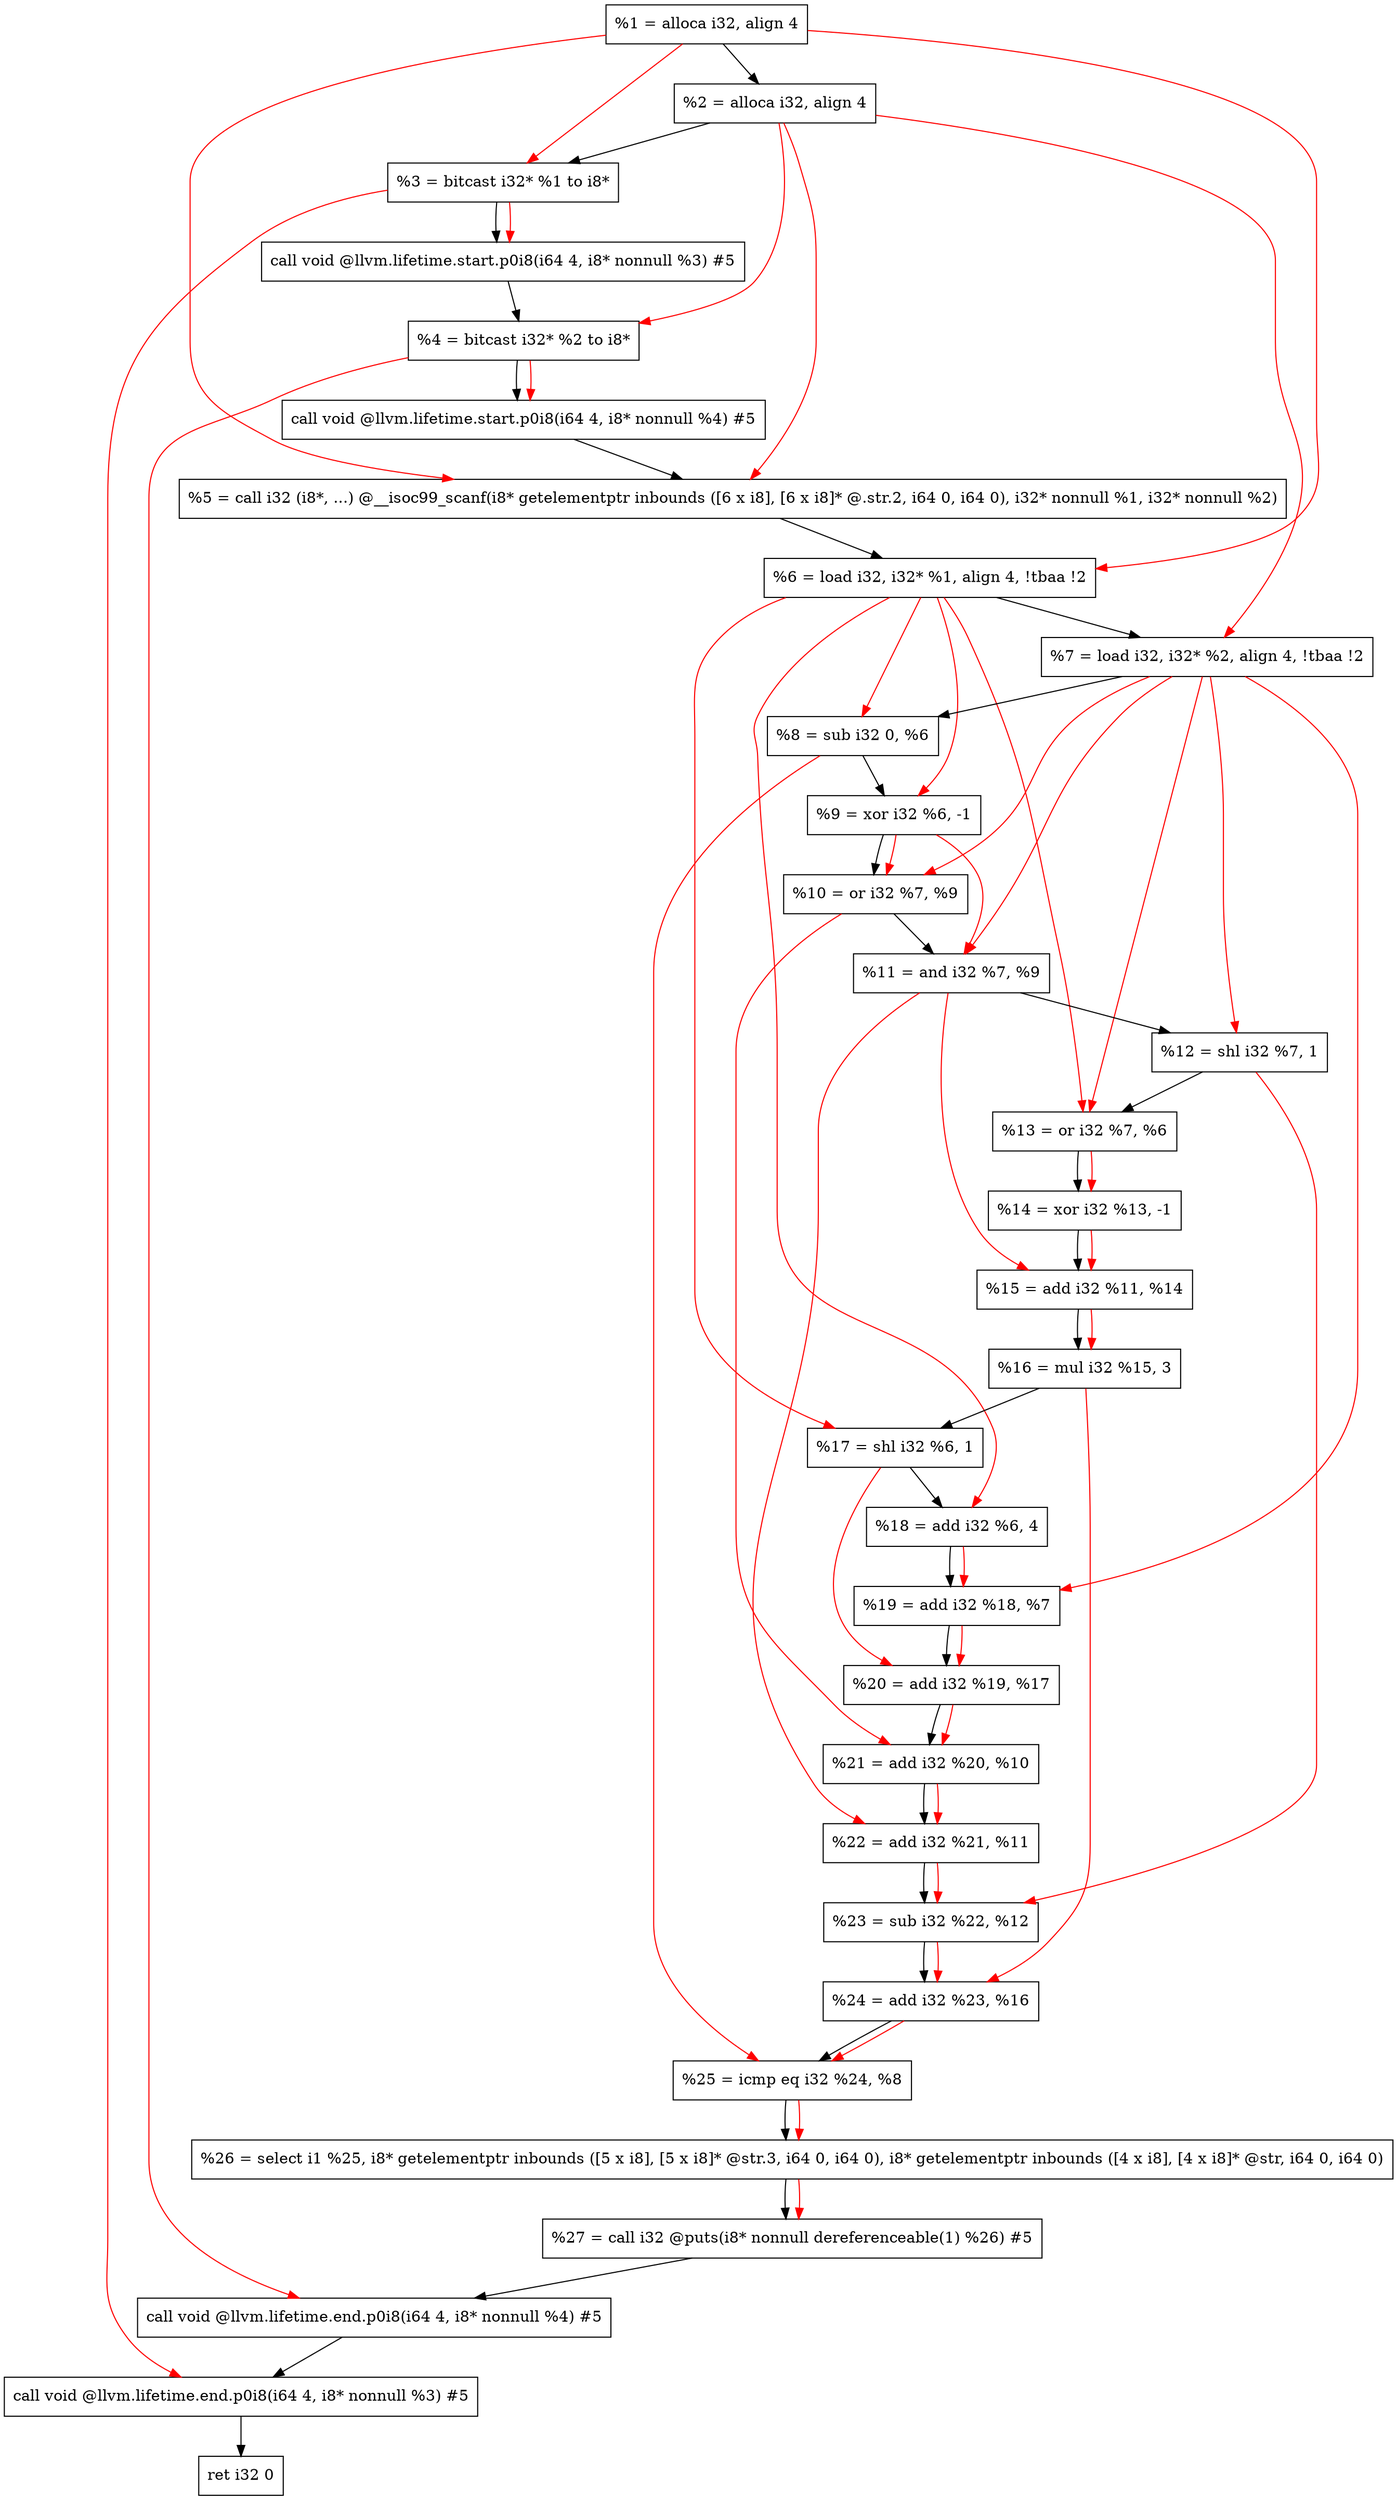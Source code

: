 digraph "DFG for'main' function" {
	Node0x1df7968[shape=record, label="  %1 = alloca i32, align 4"];
	Node0x1df79e8[shape=record, label="  %2 = alloca i32, align 4"];
	Node0x1df7a78[shape=record, label="  %3 = bitcast i32* %1 to i8*"];
	Node0x1df7ed8[shape=record, label="  call void @llvm.lifetime.start.p0i8(i64 4, i8* nonnull %3) #5"];
	Node0x1df7fb8[shape=record, label="  %4 = bitcast i32* %2 to i8*"];
	Node0x1df80d8[shape=record, label="  call void @llvm.lifetime.start.p0i8(i64 4, i8* nonnull %4) #5"];
	Node0x1df8310[shape=record, label="  %5 = call i32 (i8*, ...) @__isoc99_scanf(i8* getelementptr inbounds ([6 x i8], [6 x i8]* @.str.2, i64 0, i64 0), i32* nonnull %1, i32* nonnull %2)"];
	Node0x1df83c8[shape=record, label="  %6 = load i32, i32* %1, align 4, !tbaa !2"];
	Node0x1df9338[shape=record, label="  %7 = load i32, i32* %2, align 4, !tbaa !2"];
	Node0x1df99c0[shape=record, label="  %8 = sub i32 0, %6"];
	Node0x1df9a30[shape=record, label="  %9 = xor i32 %6, -1"];
	Node0x1df9aa0[shape=record, label="  %10 = or i32 %7, %9"];
	Node0x1df9b10[shape=record, label="  %11 = and i32 %7, %9"];
	Node0x1df9b80[shape=record, label="  %12 = shl i32 %7, 1"];
	Node0x1df9bf0[shape=record, label="  %13 = or i32 %7, %6"];
	Node0x1df9c60[shape=record, label="  %14 = xor i32 %13, -1"];
	Node0x1df9cd0[shape=record, label="  %15 = add i32 %11, %14"];
	Node0x1df9d40[shape=record, label="  %16 = mul i32 %15, 3"];
	Node0x1df9db0[shape=record, label="  %17 = shl i32 %6, 1"];
	Node0x1df9e20[shape=record, label="  %18 = add i32 %6, 4"];
	Node0x1df9e90[shape=record, label="  %19 = add i32 %18, %7"];
	Node0x1df9f00[shape=record, label="  %20 = add i32 %19, %17"];
	Node0x1df9f70[shape=record, label="  %21 = add i32 %20, %10"];
	Node0x1df9fe0[shape=record, label="  %22 = add i32 %21, %11"];
	Node0x1dfa050[shape=record, label="  %23 = sub i32 %22, %12"];
	Node0x1dfa0c0[shape=record, label="  %24 = add i32 %23, %16"];
	Node0x1dfa130[shape=record, label="  %25 = icmp eq i32 %24, %8"];
	Node0x1d989d8[shape=record, label="  %26 = select i1 %25, i8* getelementptr inbounds ([5 x i8], [5 x i8]* @str.3, i64 0, i64 0), i8* getelementptr inbounds ([4 x i8], [4 x i8]* @str, i64 0, i64 0)"];
	Node0x1dfa1c0[shape=record, label="  %27 = call i32 @puts(i8* nonnull dereferenceable(1) %26) #5"];
	Node0x1dfa418[shape=record, label="  call void @llvm.lifetime.end.p0i8(i64 4, i8* nonnull %4) #5"];
	Node0x1dfa578[shape=record, label="  call void @llvm.lifetime.end.p0i8(i64 4, i8* nonnull %3) #5"];
	Node0x1dfa638[shape=record, label="  ret i32 0"];
	Node0x1df7968 -> Node0x1df79e8;
	Node0x1df79e8 -> Node0x1df7a78;
	Node0x1df7a78 -> Node0x1df7ed8;
	Node0x1df7ed8 -> Node0x1df7fb8;
	Node0x1df7fb8 -> Node0x1df80d8;
	Node0x1df80d8 -> Node0x1df8310;
	Node0x1df8310 -> Node0x1df83c8;
	Node0x1df83c8 -> Node0x1df9338;
	Node0x1df9338 -> Node0x1df99c0;
	Node0x1df99c0 -> Node0x1df9a30;
	Node0x1df9a30 -> Node0x1df9aa0;
	Node0x1df9aa0 -> Node0x1df9b10;
	Node0x1df9b10 -> Node0x1df9b80;
	Node0x1df9b80 -> Node0x1df9bf0;
	Node0x1df9bf0 -> Node0x1df9c60;
	Node0x1df9c60 -> Node0x1df9cd0;
	Node0x1df9cd0 -> Node0x1df9d40;
	Node0x1df9d40 -> Node0x1df9db0;
	Node0x1df9db0 -> Node0x1df9e20;
	Node0x1df9e20 -> Node0x1df9e90;
	Node0x1df9e90 -> Node0x1df9f00;
	Node0x1df9f00 -> Node0x1df9f70;
	Node0x1df9f70 -> Node0x1df9fe0;
	Node0x1df9fe0 -> Node0x1dfa050;
	Node0x1dfa050 -> Node0x1dfa0c0;
	Node0x1dfa0c0 -> Node0x1dfa130;
	Node0x1dfa130 -> Node0x1d989d8;
	Node0x1d989d8 -> Node0x1dfa1c0;
	Node0x1dfa1c0 -> Node0x1dfa418;
	Node0x1dfa418 -> Node0x1dfa578;
	Node0x1dfa578 -> Node0x1dfa638;
edge [color=red]
	Node0x1df7968 -> Node0x1df7a78;
	Node0x1df7a78 -> Node0x1df7ed8;
	Node0x1df79e8 -> Node0x1df7fb8;
	Node0x1df7fb8 -> Node0x1df80d8;
	Node0x1df7968 -> Node0x1df8310;
	Node0x1df79e8 -> Node0x1df8310;
	Node0x1df7968 -> Node0x1df83c8;
	Node0x1df79e8 -> Node0x1df9338;
	Node0x1df83c8 -> Node0x1df99c0;
	Node0x1df83c8 -> Node0x1df9a30;
	Node0x1df9338 -> Node0x1df9aa0;
	Node0x1df9a30 -> Node0x1df9aa0;
	Node0x1df9338 -> Node0x1df9b10;
	Node0x1df9a30 -> Node0x1df9b10;
	Node0x1df9338 -> Node0x1df9b80;
	Node0x1df9338 -> Node0x1df9bf0;
	Node0x1df83c8 -> Node0x1df9bf0;
	Node0x1df9bf0 -> Node0x1df9c60;
	Node0x1df9b10 -> Node0x1df9cd0;
	Node0x1df9c60 -> Node0x1df9cd0;
	Node0x1df9cd0 -> Node0x1df9d40;
	Node0x1df83c8 -> Node0x1df9db0;
	Node0x1df83c8 -> Node0x1df9e20;
	Node0x1df9e20 -> Node0x1df9e90;
	Node0x1df9338 -> Node0x1df9e90;
	Node0x1df9e90 -> Node0x1df9f00;
	Node0x1df9db0 -> Node0x1df9f00;
	Node0x1df9f00 -> Node0x1df9f70;
	Node0x1df9aa0 -> Node0x1df9f70;
	Node0x1df9f70 -> Node0x1df9fe0;
	Node0x1df9b10 -> Node0x1df9fe0;
	Node0x1df9fe0 -> Node0x1dfa050;
	Node0x1df9b80 -> Node0x1dfa050;
	Node0x1dfa050 -> Node0x1dfa0c0;
	Node0x1df9d40 -> Node0x1dfa0c0;
	Node0x1dfa0c0 -> Node0x1dfa130;
	Node0x1df99c0 -> Node0x1dfa130;
	Node0x1dfa130 -> Node0x1d989d8;
	Node0x1d989d8 -> Node0x1dfa1c0;
	Node0x1df7fb8 -> Node0x1dfa418;
	Node0x1df7a78 -> Node0x1dfa578;
}
